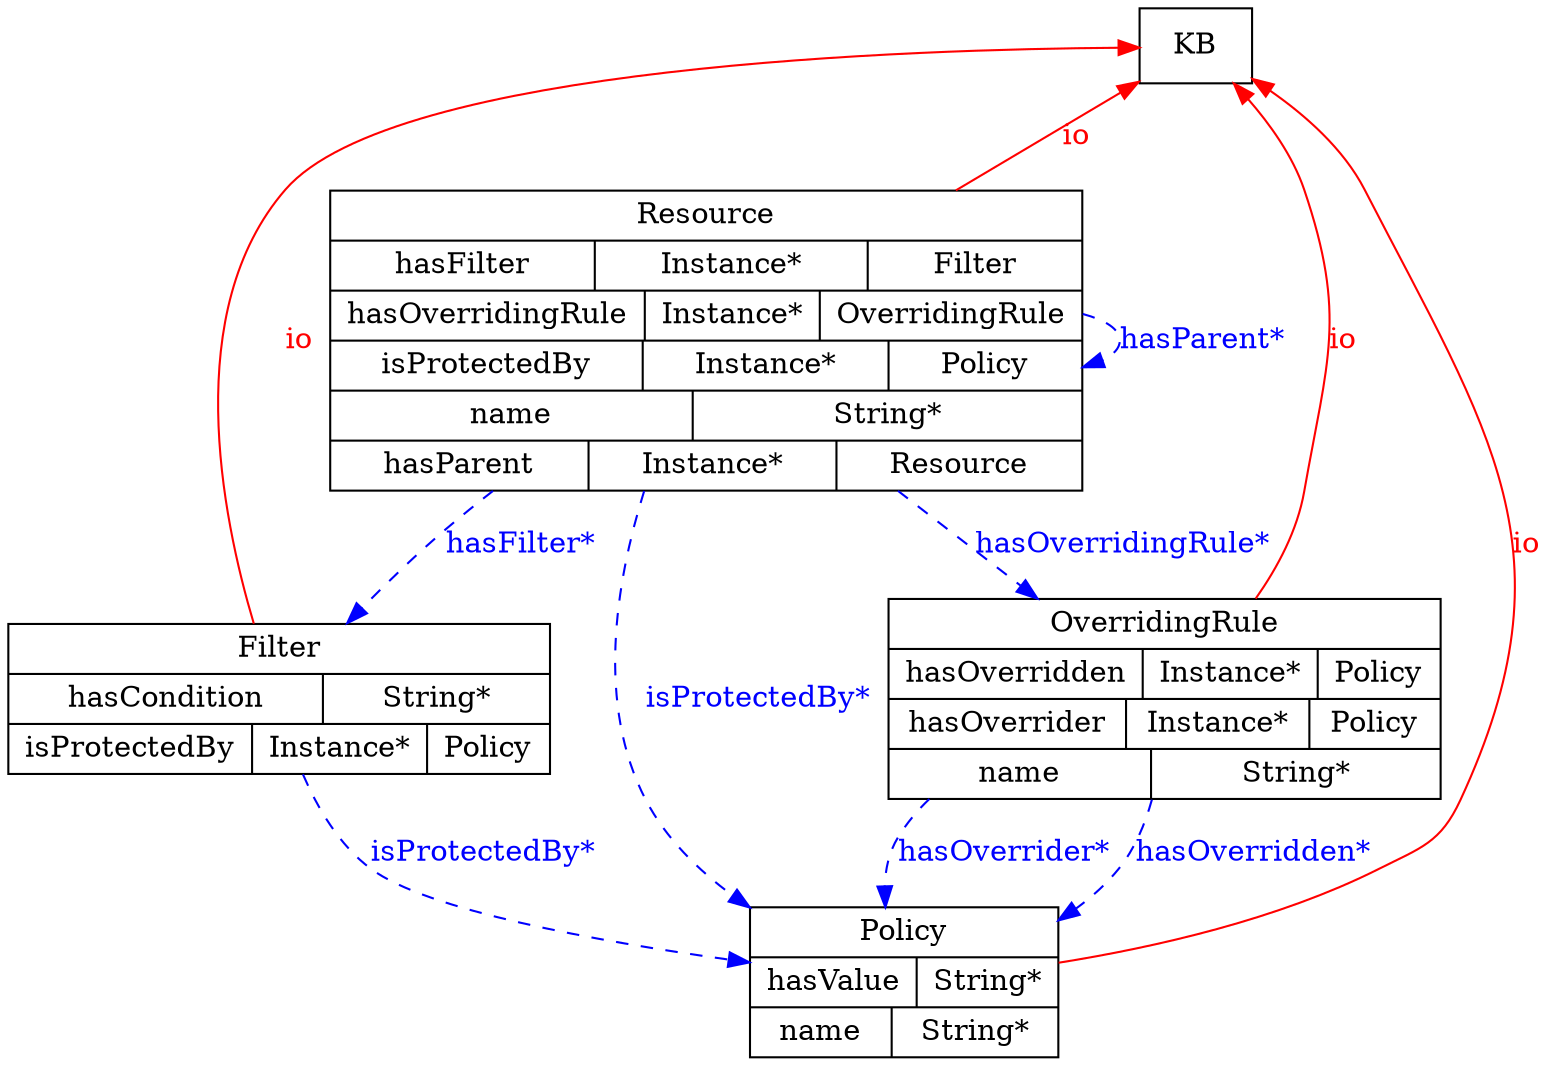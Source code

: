digraph PeertrustModelerTools {
	node [label="\N"];
	graph [bb="0,0,641,504"];
	Resource [label="{Resource|{hasFilter|Instance*|{Filter}}|{hasOverridingRule|Instance*|{OverridingRule}}|{isProtectedBy|Instance*|{Policy}}|{name\
|String*}|{hasParent|Instance*|{Resource}}}", shape=record, color="0.0,0.0,0.0", fontcolor="0.0,0.0,0.0", pos="286,344", rects="137,392,435,416 137,368,242,392 242,368,350,392 350,368,435,392 137,344,261,368 261,344,331,368 331,344,435,368 137,320,259,344 \
259,320,356,344 356,320,435,344 137,296,281,320 281,296,435,320 137,272,238,296 238,272,337,296 337,272,434,296", width="4.14", height="2.00"];
	KB [label=KB, shape=box, color="0.0,0.0,0.0", fontcolor="0.0,0.0,0.0", pos="479,486", width="0.75", height="0.50"];
	Filter [label="{Filter|{hasCondition|String*}|{isProtectedBy|Instance*|{Policy}}}", shape=record, color="0.0,0.0,0.0", fontcolor="0.0,0.0,0.0", pos="108,172", rects="0,184,217,208 0,160,125,184 125,160,217,184 0,136,95,160 95,136,165,160 165,136,217,160", width="3.00", height="1.00"];
	OverridingRule [label="{OverridingRule|{hasOverridden|Instance*|{Policy}}|{hasOverrider|Instance*|{Policy}}|{name|String*}}", shape=record, color="0.0,0.0,0.0", fontcolor="0.0,0.0,0.0", pos="467,172", rects="356,196,578,220 356,172,456,196 456,172,526,196 526,172,578,196 356,148,450,172 450,148,523,172 523,148,578,172 356,124,462,148 \
462,124,578,148", width="3.08", height="1.33"];
	Policy [label="{Policy|{hasValue|String*}|{name|String*}}", shape=record, color="0.0,0.0,0.0", fontcolor="0.0,0.0,0.0", pos="362,36", rects="299,48,425,72 299,24,367,48 367,24,425,48 299,0,357,24 357,0,425,24", width="1.75", height="1.00"];
	KB -> Resource [dir=back, label=io, color="0.0,1.0,1.0", fontcolor="0.0,1.0,1.0", pos="s,454,468 446,462 429,449 406,432 384,416", lp="431,442"];
	Resource -> Filter [label="hasFilter*", color="0.6666667,1.0,1.0", fontcolor="0.6666667,1.0,1.0", style=dashed, pos="e,138,208 199,272 193,266 186,260 180,254 168,242 156,228 145,216", lp="212,246"];
	Resource -> OverridingRule [label="hasOverridingRule*", color="0.6666667,1.0,1.0", fontcolor="0.6666667,1.0,1.0", style=dashed, pos="e,417,220 362,272 378,257 395,241 410,227", lp="448,246"];
	Resource -> Policy [label="isProtectedBy*", color="0.6666667,1.0,1.0", fontcolor="0.6666667,1.0,1.0", style=dashed, pos="e,303,72 259,272 247,227 240,170 261,124 269,106 281,91 295,79", lp="304,172"];
	Resource -> Resource [label="hasParent*", color="0.6666667,1.0,1.0", fontcolor="0.6666667,1.0,1.0", style=dashed, pos="e,435,317 435,371 446,365 453,356 453,344 453,335 449,328 443,323", lp="484,344"];
	KB -> Filter [dir=back, label=io, color="0.0,1.0,1.0", fontcolor="0.0,1.0,1.0", pos="s,452,485 442,484 358,480 159,465 117,416 68,358 83,261 97,208", lp="126,344"];
	Filter -> Policy [label="isProtectedBy*", color="0.6666667,1.0,1.0", fontcolor="0.6666667,1.0,1.0", style=dashed, pos="e,299,46 120,136 127,120 137,101 152,90 174,73 237,58 289,48", lp="195,98"];
	KB -> OverridingRule [dir=back, label=io, color="0.0,1.0,1.0", fontcolor="0.0,1.0,1.0", pos="s,495,468 501,460 511,448 520,431 525,416 543,354 538,334 525,272 521,254 513,236 503,220", lp="541,344"];
	OverridingRule -> Policy [label="hasOverridden*", color="0.6666667,1.0,1.0", fontcolor="0.6666667,1.0,1.0", style=dashed, pos="e,425,70 460,124 457,112 452,100 445,90 442,85 438,80 433,76", lp="498,98"];
	OverridingRule -> Policy [label="hasOverrider*", color="0.6666667,1.0,1.0", fontcolor="0.6666667,1.0,1.0", style=dashed, pos="e,353,72 372,124 367,118 363,113 359,106 355,99 353,91 353,82", lp="400,98"];
	KB -> Policy [dir=back, label=io, color="0.0,1.0,1.0", fontcolor="0.0,1.0,1.0", pos="s,506,468 514,462 528,449 543,434 551,416 603,296 641,243 587,124 577,103 568,101 548,90 510,69 462,55 425,47", lp="617,246"];
}
